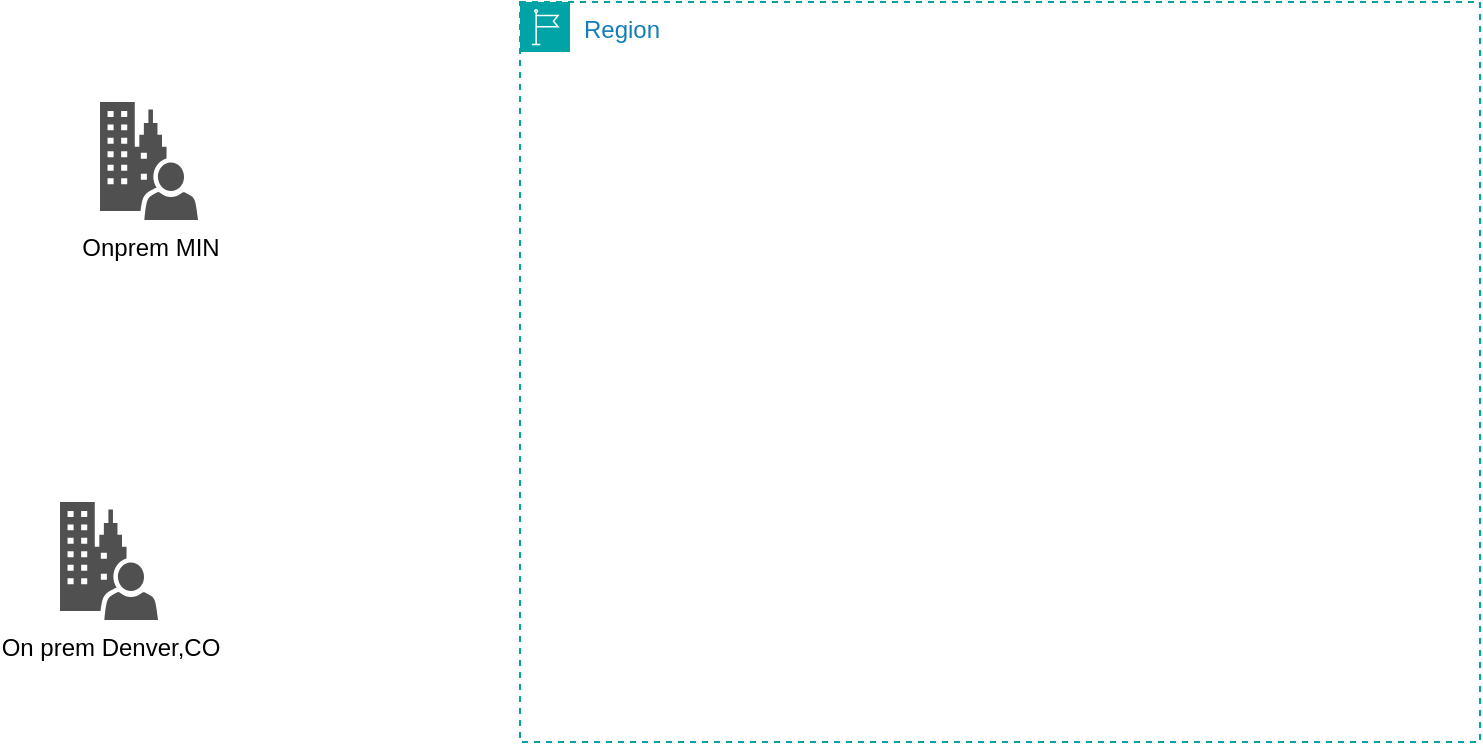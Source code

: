 <mxfile version="24.0.0" type="github">
  <diagram name="Page-1" id="N-wu-rKSxGulzZxUAE4Z">
    <mxGraphModel dx="1200" dy="746" grid="1" gridSize="10" guides="1" tooltips="1" connect="1" arrows="1" fold="1" page="1" pageScale="1" pageWidth="850" pageHeight="1100" math="0" shadow="0">
      <root>
        <mxCell id="0" />
        <mxCell id="1" parent="0" />
        <mxCell id="tQlyBrrwfsTc0KUc580M-1" value="Onprem MIN" style="sketch=0;pointerEvents=1;shadow=0;dashed=0;html=1;strokeColor=none;fillColor=#505050;labelPosition=center;verticalLabelPosition=bottom;verticalAlign=top;outlineConnect=0;align=center;shape=mxgraph.office.users.on_premises_user;" vertex="1" parent="1">
          <mxGeometry x="120" y="130" width="49" height="59" as="geometry" />
        </mxCell>
        <mxCell id="tQlyBrrwfsTc0KUc580M-3" value="On prem Denver,CO" style="sketch=0;pointerEvents=1;shadow=0;dashed=0;html=1;strokeColor=none;fillColor=#505050;labelPosition=center;verticalLabelPosition=bottom;verticalAlign=top;outlineConnect=0;align=center;shape=mxgraph.office.users.on_premises_user;" vertex="1" parent="1">
          <mxGeometry x="100" y="330" width="49" height="59" as="geometry" />
        </mxCell>
        <mxCell id="tQlyBrrwfsTc0KUc580M-4" value="Region" style="points=[[0,0],[0.25,0],[0.5,0],[0.75,0],[1,0],[1,0.25],[1,0.5],[1,0.75],[1,1],[0.75,1],[0.5,1],[0.25,1],[0,1],[0,0.75],[0,0.5],[0,0.25]];outlineConnect=0;gradientColor=none;html=1;whiteSpace=wrap;fontSize=12;fontStyle=0;container=1;pointerEvents=0;collapsible=0;recursiveResize=0;shape=mxgraph.aws4.group;grIcon=mxgraph.aws4.group_region;strokeColor=#00A4A6;fillColor=none;verticalAlign=top;align=left;spacingLeft=30;fontColor=#147EBA;dashed=1;" vertex="1" parent="1">
          <mxGeometry x="330" y="80" width="480" height="370" as="geometry" />
        </mxCell>
      </root>
    </mxGraphModel>
  </diagram>
</mxfile>
